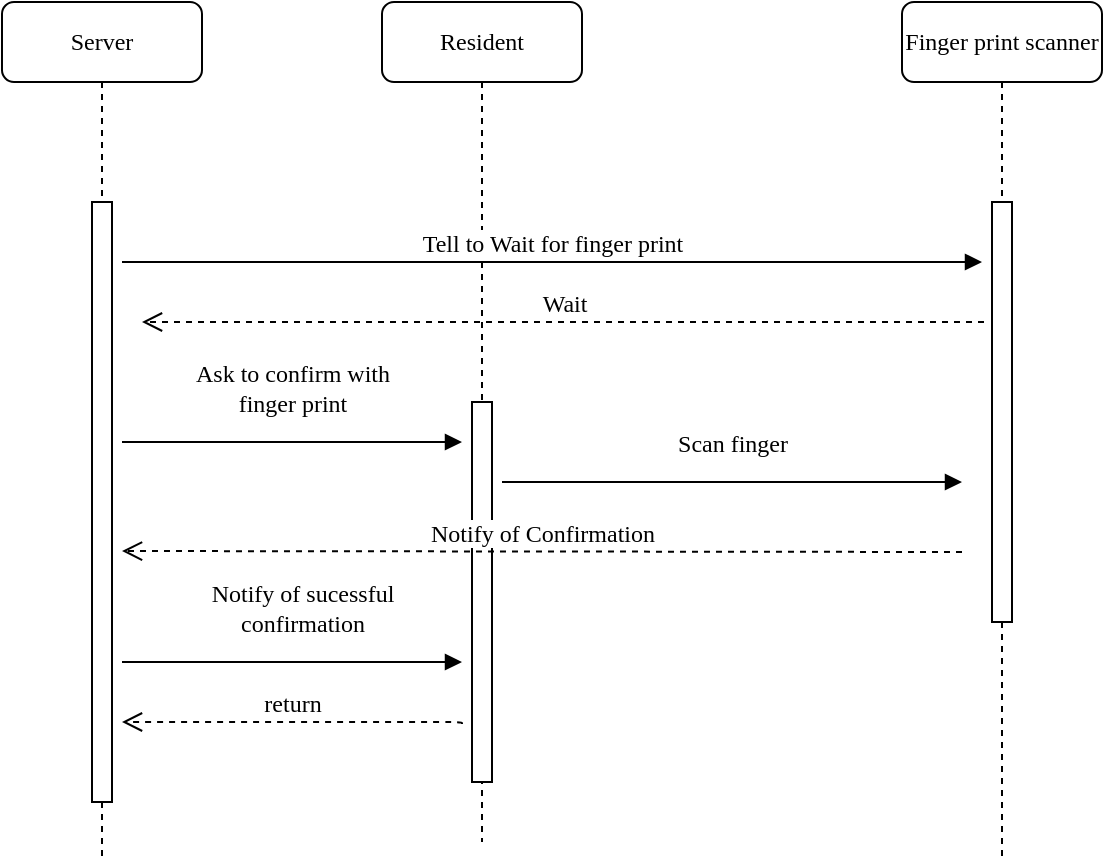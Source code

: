 <mxfile version="12.2.4" type="device" pages="1"><diagram name="Page-1" id="13e1069c-82ec-6db2-03f1-153e76fe0fe0"><mxGraphModel dx="1408" dy="699" grid="1" gridSize="10" guides="1" tooltips="1" connect="1" arrows="1" fold="1" page="1" pageScale="1" pageWidth="1100" pageHeight="850" background="#ffffff" math="0" shadow="0"><root><mxCell id="0"/><mxCell id="1" parent="0"/><mxCell id="yQMNQaltAw3lR-aBNghy-13" value="Finger print scanner" style="shape=umlLifeline;perimeter=lifelinePerimeter;whiteSpace=wrap;html=1;container=1;collapsible=0;recursiveResize=0;outlineConnect=0;rounded=1;shadow=0;comic=0;labelBackgroundColor=none;strokeWidth=1;fontFamily=Verdana;fontSize=12;align=center;" parent="1" vertex="1"><mxGeometry x="460" y="90" width="100" height="430" as="geometry"/></mxCell><mxCell id="yQMNQaltAw3lR-aBNghy-15" value="" style="html=1;points=[];perimeter=orthogonalPerimeter;rounded=0;shadow=0;comic=0;labelBackgroundColor=none;strokeWidth=1;fontFamily=Verdana;fontSize=12;align=center;" parent="yQMNQaltAw3lR-aBNghy-13" vertex="1"><mxGeometry x="45" y="100" width="10" height="210" as="geometry"/></mxCell><mxCell id="7baba1c4bc27f4b0-2" value="Server" style="shape=umlLifeline;perimeter=lifelinePerimeter;whiteSpace=wrap;html=1;container=1;collapsible=0;recursiveResize=0;outlineConnect=0;rounded=1;shadow=0;comic=0;labelBackgroundColor=none;strokeWidth=1;fontFamily=Verdana;fontSize=12;align=center;" parent="1" vertex="1"><mxGeometry x="10" y="90" width="100" height="430" as="geometry"/></mxCell><mxCell id="7baba1c4bc27f4b0-10" value="" style="html=1;points=[];perimeter=orthogonalPerimeter;rounded=0;shadow=0;comic=0;labelBackgroundColor=none;strokeWidth=1;fontFamily=Verdana;fontSize=12;align=center;" parent="7baba1c4bc27f4b0-2" vertex="1"><mxGeometry x="45" y="100" width="10" height="300" as="geometry"/></mxCell><mxCell id="7baba1c4bc27f4b0-8" value="Resident" style="shape=umlLifeline;perimeter=lifelinePerimeter;whiteSpace=wrap;html=1;container=1;collapsible=0;recursiveResize=0;outlineConnect=0;rounded=1;shadow=0;comic=0;labelBackgroundColor=none;strokeWidth=1;fontFamily=Verdana;fontSize=12;align=center;" parent="1" vertex="1"><mxGeometry x="200" y="90" width="100" height="420" as="geometry"/></mxCell><mxCell id="7baba1c4bc27f4b0-9" value="" style="html=1;points=[];perimeter=orthogonalPerimeter;rounded=0;shadow=0;comic=0;labelBackgroundColor=none;strokeWidth=1;fontFamily=Verdana;fontSize=12;align=center;" parent="7baba1c4bc27f4b0-8" vertex="1"><mxGeometry x="45" y="200" width="10" height="190" as="geometry"/></mxCell><mxCell id="yQMNQaltAw3lR-aBNghy-21" value="&lt;span style=&quot;background-color: rgb(255 , 255 , 255)&quot;&gt;Tell to Wait for finger print&lt;/span&gt;" style="html=1;verticalAlign=bottom;endArrow=block;labelBackgroundColor=none;fontFamily=Verdana;fontSize=12;edgeStyle=elbowEdgeStyle;elbow=vertical;" parent="1" edge="1"><mxGeometry relative="1" as="geometry"><mxPoint x="70" y="220" as="sourcePoint"/><mxPoint x="500" y="220" as="targetPoint"/><Array as="points"/></mxGeometry></mxCell><mxCell id="yQMNQaltAw3lR-aBNghy-22" value="&lt;span style=&quot;background-color: rgb(255 , 255 , 255)&quot;&gt;Wait&lt;/span&gt;" style="html=1;verticalAlign=bottom;endArrow=open;dashed=1;endSize=8;labelBackgroundColor=none;fontFamily=Verdana;fontSize=12;edgeStyle=elbowEdgeStyle;elbow=vertical;" parent="1" edge="1"><mxGeometry relative="1" as="geometry"><mxPoint x="80" y="250" as="targetPoint"/><Array as="points"><mxPoint x="300" y="250"/><mxPoint x="360" y="116"/><mxPoint x="520" y="476"/></Array><mxPoint x="501" y="250" as="sourcePoint"/></mxGeometry></mxCell><mxCell id="yQMNQaltAw3lR-aBNghy-23" value="&lt;span style=&quot;background-color: rgb(255 , 255 , 255)&quot;&gt;Notify of Confirmation&lt;/span&gt;" style="html=1;verticalAlign=bottom;endArrow=open;dashed=1;endSize=8;labelBackgroundColor=none;fontFamily=Verdana;fontSize=12;edgeStyle=elbowEdgeStyle;elbow=vertical;" parent="1" edge="1"><mxGeometry relative="1" as="geometry"><mxPoint x="70" y="365" as="targetPoint"/><Array as="points"><mxPoint x="340" y="364.5"/><mxPoint x="380" y="424"/><mxPoint x="370" y="414"/><mxPoint x="340" y="409"/><mxPoint x="320" y="409"/><mxPoint x="370" y="334"/><mxPoint x="530" y="694"/></Array><mxPoint x="490" y="365" as="sourcePoint"/></mxGeometry></mxCell><mxCell id="x0sj7Ikr2oLHf7v09jT1-2" value="&lt;span style=&quot;background-color: rgb(255 , 255 , 255)&quot;&gt;Ask to confirm with &lt;br&gt;finger print&lt;/span&gt;" style="html=1;verticalAlign=bottom;endArrow=block;labelBackgroundColor=none;fontFamily=Verdana;fontSize=12;edgeStyle=elbowEdgeStyle;elbow=vertical;" edge="1" parent="1"><mxGeometry y="10" relative="1" as="geometry"><mxPoint x="70" y="310" as="sourcePoint"/><mxPoint x="240" y="310" as="targetPoint"/><Array as="points"/><mxPoint as="offset"/></mxGeometry></mxCell><mxCell id="x0sj7Ikr2oLHf7v09jT1-3" value="&lt;span style=&quot;background-color: rgb(255 , 255 , 255)&quot;&gt;Scan finger&lt;/span&gt;" style="html=1;verticalAlign=bottom;endArrow=block;labelBackgroundColor=none;fontFamily=Verdana;fontSize=12;edgeStyle=elbowEdgeStyle;elbow=vertical;" edge="1" parent="1"><mxGeometry y="10" relative="1" as="geometry"><mxPoint x="260" y="330" as="sourcePoint"/><mxPoint x="490" y="330" as="targetPoint"/><Array as="points"/><mxPoint as="offset"/></mxGeometry></mxCell><mxCell id="x0sj7Ikr2oLHf7v09jT1-7" value="&lt;span style=&quot;background-color: rgb(255 , 255 , 255)&quot;&gt;Notify of sucessful &lt;br&gt;confirmation&lt;/span&gt;" style="html=1;verticalAlign=bottom;endArrow=block;labelBackgroundColor=none;fontFamily=Verdana;fontSize=12;edgeStyle=elbowEdgeStyle;elbow=vertical;" edge="1" parent="1"><mxGeometry x="0.059" y="10" relative="1" as="geometry"><mxPoint x="70" y="420" as="sourcePoint"/><mxPoint x="240" y="420" as="targetPoint"/><Array as="points"/><mxPoint as="offset"/></mxGeometry></mxCell><mxCell id="x0sj7Ikr2oLHf7v09jT1-8" value="&lt;span style=&quot;background-color: rgb(255 , 255 , 255)&quot;&gt;return&lt;/span&gt;" style="html=1;verticalAlign=bottom;endArrow=open;dashed=1;endSize=8;labelBackgroundColor=none;fontFamily=Verdana;fontSize=12;edgeStyle=elbowEdgeStyle;elbow=vertical;" edge="1" parent="1"><mxGeometry relative="1" as="geometry"><mxPoint x="70" y="450.5" as="targetPoint"/><Array as="points"><mxPoint x="340" y="450"/><mxPoint x="380" y="509.5"/><mxPoint x="370" y="499.5"/><mxPoint x="340" y="494.5"/><mxPoint x="320" y="494.5"/><mxPoint x="370" y="419.5"/><mxPoint x="530" y="779.5"/></Array><mxPoint x="240" y="451" as="sourcePoint"/></mxGeometry></mxCell></root></mxGraphModel></diagram></mxfile>